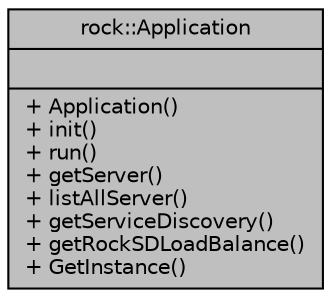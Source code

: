 digraph "rock::Application"
{
 // LATEX_PDF_SIZE
  edge [fontname="Helvetica",fontsize="10",labelfontname="Helvetica",labelfontsize="10"];
  node [fontname="Helvetica",fontsize="10",shape=record];
  Node1 [label="{rock::Application\n||+ Application()\l+ init()\l+ run()\l+ getServer()\l+ listAllServer()\l+ getServiceDiscovery()\l+ getRockSDLoadBalance()\l+ GetInstance()\l}",height=0.2,width=0.4,color="black", fillcolor="grey75", style="filled", fontcolor="black",tooltip=" "];
}
